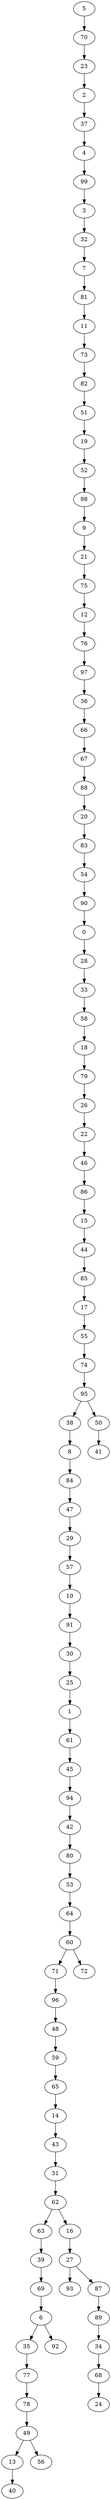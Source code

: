 digraph my_graph {
5 [label=5]
70 [label=70]
23 [label=23]
2 [label=2]
37 [label=37]
4 [label=4]
99 [label=99]
3 [label=3]
32 [label=32]
7 [label=7]
81 [label=81]
11 [label=11]
73 [label=73]
82 [label=82]
51 [label=51]
19 [label=19]
52 [label=52]
98 [label=98]
9 [label=9]
21 [label=21]
75 [label=75]
12 [label=12]
76 [label=76]
97 [label=97]
36 [label=36]
66 [label=66]
67 [label=67]
88 [label=88]
20 [label=20]
83 [label=83]
54 [label=54]
90 [label=90]
0 [label=0]
28 [label=28]
33 [label=33]
58 [label=58]
18 [label=18]
79 [label=79]
26 [label=26]
22 [label=22]
46 [label=46]
86 [label=86]
15 [label=15]
44 [label=44]
85 [label=85]
17 [label=17]
55 [label=55]
74 [label=74]
95 [label=95]
38 [label=38]
8 [label=8]
84 [label=84]
47 [label=47]
29 [label=29]
57 [label=57]
10 [label=10]
91 [label=91]
30 [label=30]
25 [label=25]
1 [label=1]
61 [label=61]
45 [label=45]
94 [label=94]
42 [label=42]
80 [label=80]
53 [label=53]
64 [label=64]
60 [label=60]
71 [label=71]
96 [label=96]
48 [label=48]
59 [label=59]
65 [label=65]
14 [label=14]
43 [label=43]
31 [label=31]
62 [label=62]
63 [label=63]
39 [label=39]
69 [label=69]
6 [label=6]
35 [label=35]
77 [label=77]
78 [label=78]
49 [label=49]
13 [label=13]
40 [label=40]
56 [label=56]
92 [label=92]
16 [label=16]
27 [label=27]
93 [label=93]
87 [label=87]
89 [label=89]
34 [label=34]
68 [label=68]
24 [label=24]
72 [label=72]
50 [label=50]
41 [label=41]
5->70
70->23
23->2
2->37
37->4
4->99
99->3
3->32
32->7
7->81
81->11
11->73
73->82
82->51
51->19
19->52
52->98
98->9
9->21
21->75
75->12
12->76
76->97
97->36
36->66
66->67
67->88
88->20
20->83
83->54
54->90
90->0
0->28
28->33
33->58
58->18
18->79
79->26
26->22
22->46
46->86
86->15
15->44
44->85
85->17
17->55
55->74
74->95
95->38
38->8
8->84
84->47
47->29
29->57
57->10
10->91
91->30
30->25
25->1
1->61
61->45
45->94
94->42
42->80
80->53
53->64
64->60
60->71
71->96
96->48
48->59
59->65
65->14
14->43
43->31
31->62
62->63
63->39
39->69
69->6
6->35
35->77
77->78
78->49
49->13
13->40
49->56
6->92
62->16
16->27
27->93
27->87
87->89
89->34
34->68
68->24
60->72
95->50
50->41
}